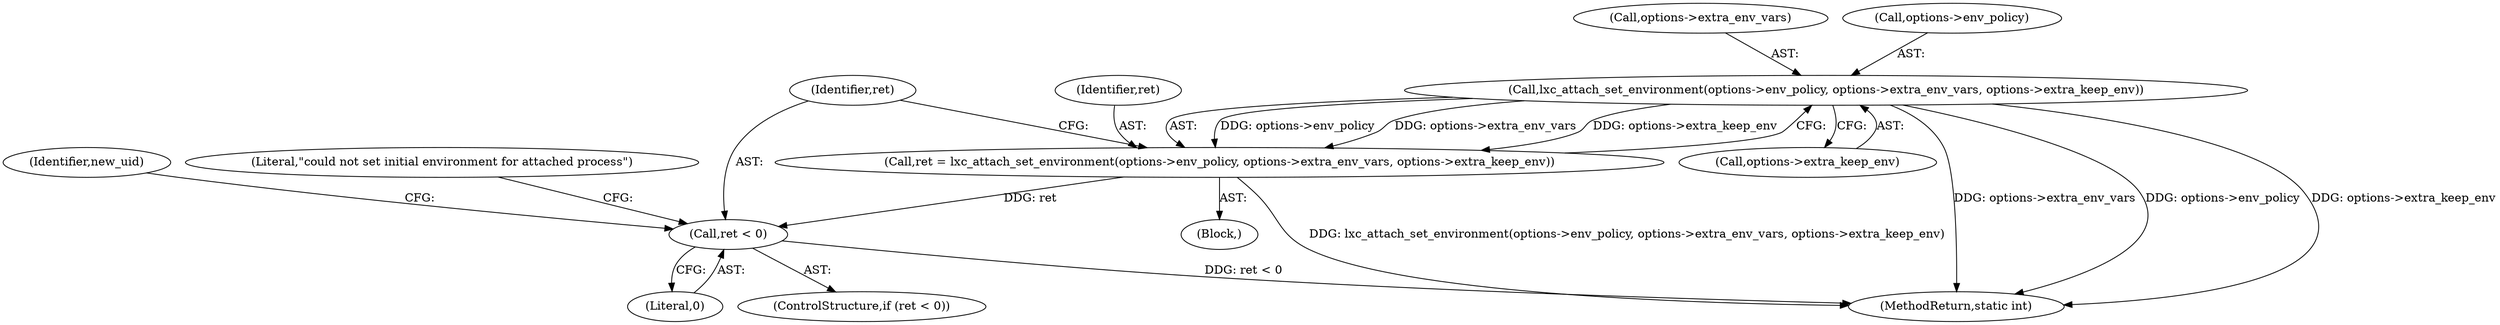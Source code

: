 digraph "0_lxc_5c3fcae78b63ac9dd56e36075903921bd9461f9e@pointer" {
"1000276" [label="(Call,lxc_attach_set_environment(options->env_policy, options->extra_env_vars, options->extra_keep_env))"];
"1000274" [label="(Call,ret = lxc_attach_set_environment(options->env_policy, options->extra_env_vars, options->extra_keep_env))"];
"1000287" [label="(Call,ret < 0)"];
"1000275" [label="(Identifier,ret)"];
"1000289" [label="(Literal,0)"];
"1000300" [label="(Identifier,new_uid)"];
"1000292" [label="(Literal,\"could not set initial environment for attached process\")"];
"1000280" [label="(Call,options->extra_env_vars)"];
"1000118" [label="(Block,)"];
"1000274" [label="(Call,ret = lxc_attach_set_environment(options->env_policy, options->extra_env_vars, options->extra_keep_env))"];
"1000287" [label="(Call,ret < 0)"];
"1000286" [label="(ControlStructure,if (ret < 0))"];
"1000283" [label="(Call,options->extra_keep_env)"];
"1000711" [label="(MethodReturn,static int)"];
"1000288" [label="(Identifier,ret)"];
"1000277" [label="(Call,options->env_policy)"];
"1000276" [label="(Call,lxc_attach_set_environment(options->env_policy, options->extra_env_vars, options->extra_keep_env))"];
"1000276" -> "1000274"  [label="AST: "];
"1000276" -> "1000283"  [label="CFG: "];
"1000277" -> "1000276"  [label="AST: "];
"1000280" -> "1000276"  [label="AST: "];
"1000283" -> "1000276"  [label="AST: "];
"1000274" -> "1000276"  [label="CFG: "];
"1000276" -> "1000711"  [label="DDG: options->extra_env_vars"];
"1000276" -> "1000711"  [label="DDG: options->env_policy"];
"1000276" -> "1000711"  [label="DDG: options->extra_keep_env"];
"1000276" -> "1000274"  [label="DDG: options->env_policy"];
"1000276" -> "1000274"  [label="DDG: options->extra_env_vars"];
"1000276" -> "1000274"  [label="DDG: options->extra_keep_env"];
"1000274" -> "1000118"  [label="AST: "];
"1000275" -> "1000274"  [label="AST: "];
"1000288" -> "1000274"  [label="CFG: "];
"1000274" -> "1000711"  [label="DDG: lxc_attach_set_environment(options->env_policy, options->extra_env_vars, options->extra_keep_env)"];
"1000274" -> "1000287"  [label="DDG: ret"];
"1000287" -> "1000286"  [label="AST: "];
"1000287" -> "1000289"  [label="CFG: "];
"1000288" -> "1000287"  [label="AST: "];
"1000289" -> "1000287"  [label="AST: "];
"1000292" -> "1000287"  [label="CFG: "];
"1000300" -> "1000287"  [label="CFG: "];
"1000287" -> "1000711"  [label="DDG: ret < 0"];
}
